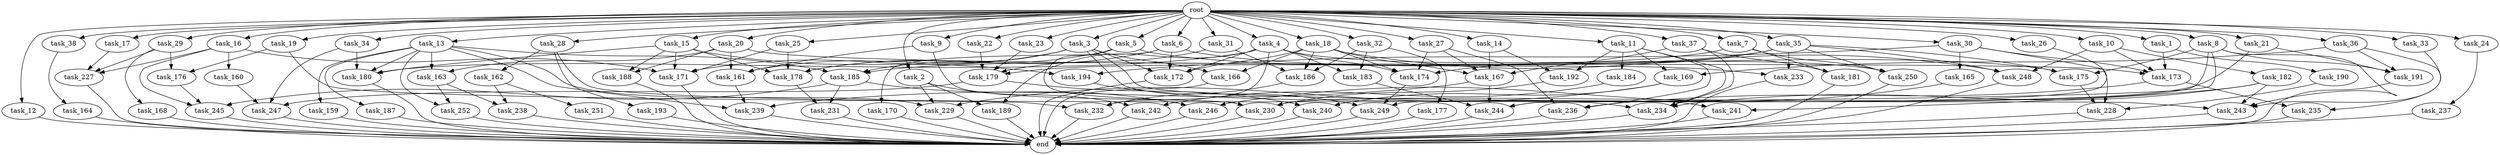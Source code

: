 digraph G {
  root [size="0.000000"];
  task_1 [size="102.400000"];
  task_2 [size="102.400000"];
  task_3 [size="102.400000"];
  task_4 [size="102.400000"];
  task_5 [size="102.400000"];
  task_6 [size="102.400000"];
  task_7 [size="102.400000"];
  task_8 [size="102.400000"];
  task_9 [size="102.400000"];
  task_10 [size="102.400000"];
  task_11 [size="102.400000"];
  task_12 [size="102.400000"];
  task_13 [size="102.400000"];
  task_14 [size="102.400000"];
  task_15 [size="102.400000"];
  task_16 [size="102.400000"];
  task_17 [size="102.400000"];
  task_18 [size="102.400000"];
  task_19 [size="102.400000"];
  task_20 [size="102.400000"];
  task_21 [size="102.400000"];
  task_22 [size="102.400000"];
  task_23 [size="102.400000"];
  task_24 [size="102.400000"];
  task_25 [size="102.400000"];
  task_26 [size="102.400000"];
  task_27 [size="102.400000"];
  task_28 [size="102.400000"];
  task_29 [size="102.400000"];
  task_30 [size="102.400000"];
  task_31 [size="102.400000"];
  task_32 [size="102.400000"];
  task_33 [size="102.400000"];
  task_34 [size="102.400000"];
  task_35 [size="102.400000"];
  task_36 [size="102.400000"];
  task_37 [size="102.400000"];
  task_38 [size="102.400000"];
  task_159 [size="69578470195.199997"];
  task_160 [size="30923764531.200001"];
  task_161 [size="127990025420.800003"];
  task_162 [size="42090679500.800003"];
  task_163 [size="139156940390.399994"];
  task_164 [size="69578470195.199997"];
  task_165 [size="69578470195.199997"];
  task_166 [size="109951162777.600006"];
  task_167 [size="155477816115.200012"];
  task_168 [size="30923764531.200001"];
  task_169 [size="58411555225.600006"];
  task_170 [size="13743895347.200001"];
  task_171 [size="148605868441.600006"];
  task_172 [size="178670639513.600006"];
  task_173 [size="216466351718.400024"];
  task_174 [size="221620312473.600006"];
  task_175 [size="169221711462.400024"];
  task_176 [size="44667659878.400002"];
  task_177 [size="54975581388.800003"];
  task_178 [size="131425999257.600006"];
  task_179 [size="180388626432.000000"];
  task_180 [size="146028888064.000000"];
  task_181 [size="73014444032.000000"];
  task_182 [size="7730941132.800000"];
  task_183 [size="109951162777.600006"];
  task_184 [size="3435973836.800000"];
  task_185 [size="194132521779.200012"];
  task_186 [size="123695058124.800003"];
  task_187 [size="69578470195.199997"];
  task_188 [size="77309411328.000000"];
  task_189 [size="76450417868.800003"];
  task_190 [size="69578470195.199997"];
  task_191 [size="171798691840.000000"];
  task_192 [size="58411555225.600006"];
  task_193 [size="42090679500.800003"];
  task_194 [size="77309411328.000000"];
  task_227 [size="92771293593.600006"];
  task_228 [size="125413045043.200012"];
  task_229 [size="133143986176.000000"];
  task_230 [size="97066260889.600006"];
  task_231 [size="77309411328.000000"];
  task_232 [size="76450417868.800003"];
  task_233 [size="124554051584.000000"];
  task_234 [size="91053306675.200012"];
  task_235 [size="68719476736.000000"];
  task_236 [size="59270548684.800003"];
  task_237 [size="54975581388.800003"];
  task_238 [size="127990025420.800003"];
  task_239 [size="170080704921.600006"];
  task_240 [size="45526653337.600006"];
  task_241 [size="97066260889.600006"];
  task_242 [size="29205777612.800003"];
  task_243 [size="252544077004.800018"];
  task_244 [size="267146965811.200012"];
  task_245 [size="69578470195.199997"];
  task_246 [size="49821620633.600006"];
  task_247 [size="59270548684.800003"];
  task_248 [size="132284992716.800003"];
  task_249 [size="130567005798.400009"];
  task_250 [size="194132521779.200012"];
  task_251 [size="42090679500.800003"];
  task_252 [size="155477816115.200012"];
  end [size="0.000000"];

  root -> task_1 [size="1.000000"];
  root -> task_2 [size="1.000000"];
  root -> task_3 [size="1.000000"];
  root -> task_4 [size="1.000000"];
  root -> task_5 [size="1.000000"];
  root -> task_6 [size="1.000000"];
  root -> task_7 [size="1.000000"];
  root -> task_8 [size="1.000000"];
  root -> task_9 [size="1.000000"];
  root -> task_10 [size="1.000000"];
  root -> task_11 [size="1.000000"];
  root -> task_12 [size="1.000000"];
  root -> task_13 [size="1.000000"];
  root -> task_14 [size="1.000000"];
  root -> task_15 [size="1.000000"];
  root -> task_16 [size="1.000000"];
  root -> task_17 [size="1.000000"];
  root -> task_18 [size="1.000000"];
  root -> task_19 [size="1.000000"];
  root -> task_20 [size="1.000000"];
  root -> task_21 [size="1.000000"];
  root -> task_22 [size="1.000000"];
  root -> task_23 [size="1.000000"];
  root -> task_24 [size="1.000000"];
  root -> task_25 [size="1.000000"];
  root -> task_26 [size="1.000000"];
  root -> task_27 [size="1.000000"];
  root -> task_28 [size="1.000000"];
  root -> task_29 [size="1.000000"];
  root -> task_30 [size="1.000000"];
  root -> task_31 [size="1.000000"];
  root -> task_32 [size="1.000000"];
  root -> task_33 [size="1.000000"];
  root -> task_34 [size="1.000000"];
  root -> task_35 [size="1.000000"];
  root -> task_36 [size="1.000000"];
  root -> task_37 [size="1.000000"];
  root -> task_38 [size="1.000000"];
  task_1 -> task_173 [size="679477248.000000"];
  task_1 -> task_190 [size="679477248.000000"];
  task_2 -> task_189 [size="209715200.000000"];
  task_2 -> task_229 [size="209715200.000000"];
  task_2 -> task_242 [size="209715200.000000"];
  task_3 -> task_161 [size="536870912.000000"];
  task_3 -> task_166 [size="536870912.000000"];
  task_3 -> task_171 [size="536870912.000000"];
  task_3 -> task_172 [size="536870912.000000"];
  task_3 -> task_185 [size="536870912.000000"];
  task_3 -> task_241 [size="536870912.000000"];
  task_3 -> task_243 [size="536870912.000000"];
  task_4 -> task_172 [size="536870912.000000"];
  task_4 -> task_174 [size="536870912.000000"];
  task_4 -> task_180 [size="536870912.000000"];
  task_4 -> task_183 [size="536870912.000000"];
  task_4 -> task_189 [size="536870912.000000"];
  task_4 -> task_232 [size="536870912.000000"];
  task_4 -> task_250 [size="536870912.000000"];
  task_5 -> task_178 [size="536870912.000000"];
  task_5 -> task_230 [size="536870912.000000"];
  task_5 -> task_233 [size="536870912.000000"];
  task_6 -> task_170 [size="134217728.000000"];
  task_6 -> task_172 [size="134217728.000000"];
  task_6 -> task_175 [size="134217728.000000"];
  task_6 -> task_178 [size="134217728.000000"];
  task_7 -> task_179 [size="679477248.000000"];
  task_7 -> task_181 [size="679477248.000000"];
  task_7 -> task_250 [size="679477248.000000"];
  task_8 -> task_175 [size="838860800.000000"];
  task_8 -> task_191 [size="838860800.000000"];
  task_8 -> task_243 [size="838860800.000000"];
  task_8 -> task_244 [size="838860800.000000"];
  task_8 -> task_249 [size="838860800.000000"];
  task_9 -> task_161 [size="33554432.000000"];
  task_9 -> task_230 [size="33554432.000000"];
  task_10 -> task_173 [size="75497472.000000"];
  task_10 -> task_182 [size="75497472.000000"];
  task_10 -> task_248 [size="75497472.000000"];
  task_11 -> task_169 [size="33554432.000000"];
  task_11 -> task_184 [size="33554432.000000"];
  task_11 -> task_192 [size="33554432.000000"];
  task_11 -> task_234 [size="33554432.000000"];
  task_11 -> task_236 [size="33554432.000000"];
  task_12 -> end [size="1.000000"];
  task_13 -> task_159 [size="679477248.000000"];
  task_13 -> task_163 [size="679477248.000000"];
  task_13 -> task_180 [size="679477248.000000"];
  task_13 -> task_185 [size="679477248.000000"];
  task_13 -> task_187 [size="679477248.000000"];
  task_13 -> task_229 [size="679477248.000000"];
  task_13 -> task_239 [size="679477248.000000"];
  task_13 -> task_252 [size="679477248.000000"];
  task_14 -> task_167 [size="536870912.000000"];
  task_14 -> task_192 [size="536870912.000000"];
  task_15 -> task_171 [size="75497472.000000"];
  task_15 -> task_178 [size="75497472.000000"];
  task_15 -> task_180 [size="75497472.000000"];
  task_15 -> task_188 [size="75497472.000000"];
  task_15 -> task_194 [size="75497472.000000"];
  task_16 -> task_160 [size="301989888.000000"];
  task_16 -> task_171 [size="301989888.000000"];
  task_16 -> task_227 [size="301989888.000000"];
  task_16 -> task_245 [size="301989888.000000"];
  task_17 -> task_227 [size="301989888.000000"];
  task_18 -> task_166 [size="536870912.000000"];
  task_18 -> task_167 [size="536870912.000000"];
  task_18 -> task_172 [size="536870912.000000"];
  task_18 -> task_174 [size="536870912.000000"];
  task_18 -> task_186 [size="536870912.000000"];
  task_18 -> task_248 [size="536870912.000000"];
  task_19 -> task_176 [size="134217728.000000"];
  task_19 -> task_232 [size="134217728.000000"];
  task_20 -> task_161 [size="679477248.000000"];
  task_20 -> task_163 [size="679477248.000000"];
  task_20 -> task_173 [size="679477248.000000"];
  task_20 -> task_188 [size="679477248.000000"];
  task_21 -> task_191 [size="301989888.000000"];
  task_21 -> task_230 [size="301989888.000000"];
  task_22 -> task_179 [size="411041792.000000"];
  task_23 -> task_179 [size="536870912.000000"];
  task_24 -> task_237 [size="536870912.000000"];
  task_25 -> task_171 [size="536870912.000000"];
  task_25 -> task_178 [size="536870912.000000"];
  task_26 -> task_244 [size="679477248.000000"];
  task_27 -> task_167 [size="411041792.000000"];
  task_27 -> task_174 [size="411041792.000000"];
  task_27 -> task_236 [size="411041792.000000"];
  task_28 -> task_162 [size="411041792.000000"];
  task_28 -> task_193 [size="411041792.000000"];
  task_28 -> task_234 [size="411041792.000000"];
  task_29 -> task_168 [size="301989888.000000"];
  task_29 -> task_176 [size="301989888.000000"];
  task_29 -> task_227 [size="301989888.000000"];
  task_30 -> task_165 [size="679477248.000000"];
  task_30 -> task_173 [size="679477248.000000"];
  task_30 -> task_194 [size="679477248.000000"];
  task_30 -> task_228 [size="679477248.000000"];
  task_31 -> task_179 [size="134217728.000000"];
  task_31 -> task_186 [size="134217728.000000"];
  task_32 -> task_177 [size="536870912.000000"];
  task_32 -> task_183 [size="536870912.000000"];
  task_32 -> task_186 [size="536870912.000000"];
  task_33 -> task_243 [size="679477248.000000"];
  task_34 -> task_180 [size="134217728.000000"];
  task_34 -> task_247 [size="134217728.000000"];
  task_35 -> task_174 [size="679477248.000000"];
  task_35 -> task_175 [size="679477248.000000"];
  task_35 -> task_185 [size="679477248.000000"];
  task_35 -> task_233 [size="679477248.000000"];
  task_35 -> task_248 [size="679477248.000000"];
  task_35 -> task_250 [size="679477248.000000"];
  task_36 -> task_169 [size="536870912.000000"];
  task_36 -> task_191 [size="536870912.000000"];
  task_36 -> task_235 [size="536870912.000000"];
  task_37 -> task_167 [size="33554432.000000"];
  task_37 -> task_181 [size="33554432.000000"];
  task_37 -> task_234 [size="33554432.000000"];
  task_38 -> task_164 [size="679477248.000000"];
  task_159 -> end [size="1.000000"];
  task_160 -> task_247 [size="411041792.000000"];
  task_161 -> task_239 [size="301989888.000000"];
  task_162 -> task_238 [size="411041792.000000"];
  task_162 -> task_251 [size="411041792.000000"];
  task_163 -> task_238 [size="838860800.000000"];
  task_163 -> task_252 [size="838860800.000000"];
  task_164 -> end [size="1.000000"];
  task_165 -> task_246 [size="411041792.000000"];
  task_166 -> end [size="1.000000"];
  task_167 -> task_239 [size="679477248.000000"];
  task_167 -> task_244 [size="679477248.000000"];
  task_168 -> end [size="1.000000"];
  task_169 -> task_229 [size="411041792.000000"];
  task_169 -> task_240 [size="411041792.000000"];
  task_170 -> end [size="1.000000"];
  task_171 -> end [size="1.000000"];
  task_172 -> end [size="1.000000"];
  task_173 -> task_235 [size="134217728.000000"];
  task_173 -> task_236 [size="134217728.000000"];
  task_174 -> task_249 [size="301989888.000000"];
  task_175 -> task_228 [size="411041792.000000"];
  task_176 -> task_245 [size="301989888.000000"];
  task_177 -> end [size="1.000000"];
  task_178 -> task_231 [size="679477248.000000"];
  task_179 -> task_240 [size="33554432.000000"];
  task_179 -> task_247 [size="33554432.000000"];
  task_180 -> end [size="1.000000"];
  task_181 -> end [size="1.000000"];
  task_182 -> task_234 [size="411041792.000000"];
  task_182 -> task_241 [size="411041792.000000"];
  task_182 -> task_243 [size="411041792.000000"];
  task_183 -> task_244 [size="411041792.000000"];
  task_184 -> task_242 [size="75497472.000000"];
  task_185 -> task_231 [size="75497472.000000"];
  task_185 -> task_245 [size="75497472.000000"];
  task_185 -> task_246 [size="75497472.000000"];
  task_186 -> task_232 [size="75497472.000000"];
  task_187 -> end [size="1.000000"];
  task_188 -> end [size="1.000000"];
  task_189 -> end [size="1.000000"];
  task_190 -> task_228 [size="134217728.000000"];
  task_191 -> end [size="1.000000"];
  task_192 -> task_230 [size="75497472.000000"];
  task_193 -> end [size="1.000000"];
  task_194 -> task_249 [size="134217728.000000"];
  task_227 -> end [size="1.000000"];
  task_228 -> end [size="1.000000"];
  task_229 -> end [size="1.000000"];
  task_230 -> end [size="1.000000"];
  task_231 -> end [size="1.000000"];
  task_232 -> end [size="1.000000"];
  task_233 -> end [size="1.000000"];
  task_234 -> end [size="1.000000"];
  task_235 -> end [size="1.000000"];
  task_236 -> end [size="1.000000"];
  task_237 -> end [size="1.000000"];
  task_238 -> end [size="1.000000"];
  task_239 -> end [size="1.000000"];
  task_240 -> end [size="1.000000"];
  task_241 -> end [size="1.000000"];
  task_242 -> end [size="1.000000"];
  task_243 -> end [size="1.000000"];
  task_244 -> end [size="1.000000"];
  task_245 -> end [size="1.000000"];
  task_246 -> end [size="1.000000"];
  task_247 -> end [size="1.000000"];
  task_248 -> end [size="1.000000"];
  task_249 -> end [size="1.000000"];
  task_250 -> end [size="1.000000"];
  task_251 -> end [size="1.000000"];
  task_252 -> end [size="1.000000"];
}
